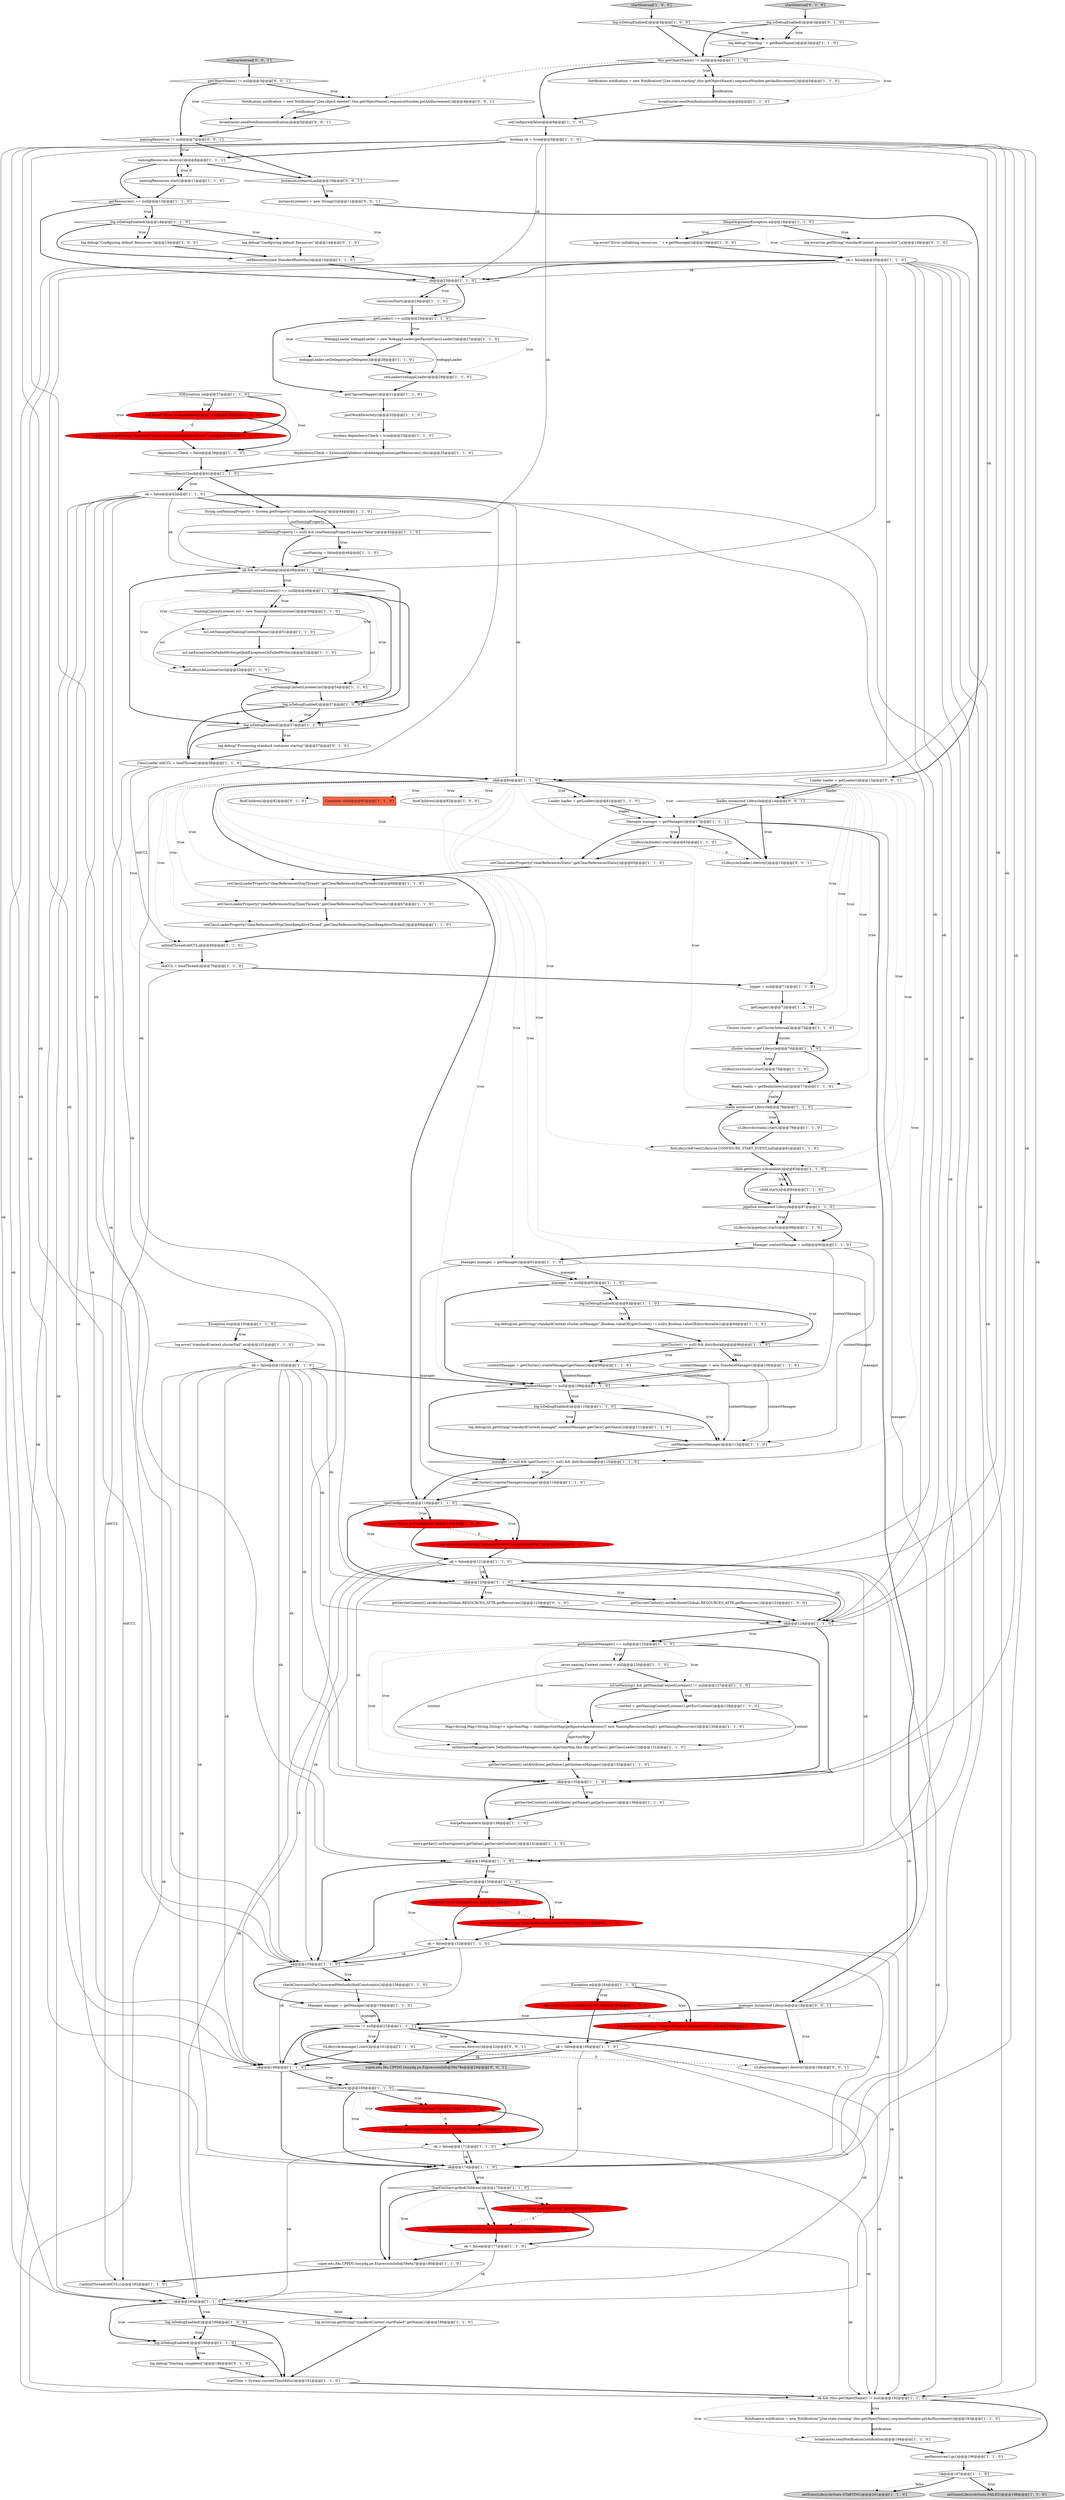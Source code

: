 digraph {
112 [style = filled, label = "setInstanceManager(new DefaultInstanceManager(context,injectionMap,this,this.getClass().getClassLoader()))@@@131@@@['1', '1', '0']", fillcolor = white, shape = ellipse image = "AAA0AAABBB1BBB"];
80 [style = filled, label = "log.isDebugEnabled()@@@57@@@['1', '1', '0']", fillcolor = white, shape = diamond image = "AAA0AAABBB1BBB"];
144 [style = filled, label = "findChildren()@@@82@@@['0', '1', '0']", fillcolor = white, shape = ellipse image = "AAA0AAABBB2BBB"];
86 [style = filled, label = "!ok@@@197@@@['1', '1', '0']", fillcolor = white, shape = diamond image = "AAA0AAABBB1BBB"];
126 [style = filled, label = "ok@@@123@@@['1', '1', '0']", fillcolor = white, shape = diamond image = "AAA0AAABBB1BBB"];
10 [style = filled, label = "!dependencyCheck@@@41@@@['1', '1', '0']", fillcolor = white, shape = diamond image = "AAA0AAABBB1BBB"];
72 [style = filled, label = "super.edu.fdu.CPPDG.tinypdg.pe.ExpressionInfo@59a6a7@@@180@@@['1', '1', '0']", fillcolor = white, shape = ellipse image = "AAA0AAABBB1BBB"];
107 [style = filled, label = "((Lifecycle)loader).start()@@@63@@@['1', '1', '0']", fillcolor = white, shape = ellipse image = "AAA0AAABBB1BBB"];
160 [style = filled, label = "resources.destroy()@@@22@@@['0', '0', '1']", fillcolor = white, shape = ellipse image = "AAA0AAABBB3BBB"];
13 [style = filled, label = "dependencyCheck = false@@@39@@@['1', '1', '0']", fillcolor = white, shape = ellipse image = "AAA0AAABBB1BBB"];
69 [style = filled, label = "NamingContextListener ncl = new NamingContextListener()@@@50@@@['1', '1', '0']", fillcolor = white, shape = ellipse image = "AAA0AAABBB1BBB"];
95 [style = filled, label = "log.debug(sm.getString(\"standardContext.manager\",contextManager.getClass().getName()))@@@111@@@['1', '1', '0']", fillcolor = white, shape = ellipse image = "AAA0AAABBB1BBB"];
28 [style = filled, label = "ok && isUseNaming()@@@48@@@['1', '1', '0']", fillcolor = white, shape = diamond image = "AAA0AAABBB1BBB"];
30 [style = filled, label = "boolean ok = true@@@9@@@['1', '1', '0']", fillcolor = white, shape = ellipse image = "AAA0AAABBB1BBB"];
89 [style = filled, label = "fireLifecycleEvent(Lifecycle.CONFIGURE_START_EVENT,null)@@@81@@@['1', '1', '0']", fillcolor = white, shape = ellipse image = "AAA0AAABBB1BBB"];
123 [style = filled, label = "setClassLoaderProperty(\"clearReferencesStopTimerThreads\",getClearReferencesStopTimerThreads())@@@67@@@['1', '1', '0']", fillcolor = white, shape = ellipse image = "AAA0AAABBB1BBB"];
92 [style = filled, label = "Cluster cluster = getClusterInternal()@@@73@@@['1', '1', '0']", fillcolor = white, shape = ellipse image = "AAA0AAABBB1BBB"];
18 [style = filled, label = "unbindThread(oldCCL)@@@69@@@['1', '1', '0']", fillcolor = white, shape = ellipse image = "AAA0AAABBB1BBB"];
45 [style = filled, label = "ok@@@185@@@['1', '1', '0']", fillcolor = white, shape = diamond image = "AAA0AAABBB1BBB"];
141 [style = filled, label = "log.error(sm.getString(\"standardContext.extensionValidationError\"),ioe)@@@38@@@['0', '1', '0']", fillcolor = red, shape = ellipse image = "AAA1AAABBB2BBB"];
47 [style = filled, label = "getInstanceManager() == null@@@125@@@['1', '1', '0']", fillcolor = white, shape = diamond image = "AAA0AAABBB1BBB"];
56 [style = filled, label = "setConfigured(false)@@@8@@@['1', '1', '0']", fillcolor = white, shape = ellipse image = "AAA0AAABBB1BBB"];
20 [style = filled, label = "ok@@@23@@@['1', '1', '0']", fillcolor = white, shape = diamond image = "AAA0AAABBB1BBB"];
55 [style = filled, label = "ok = false@@@166@@@['1', '1', '0']", fillcolor = white, shape = ellipse image = "AAA0AAABBB1BBB"];
136 [style = filled, label = "isUseNaming() && getNamingContextListener() != null@@@127@@@['1', '1', '0']", fillcolor = white, shape = diamond image = "AAA0AAABBB1BBB"];
22 [style = filled, label = "getCluster().registerManager(manager)@@@116@@@['1', '1', '0']", fillcolor = white, shape = ellipse image = "AAA0AAABBB1BBB"];
37 [style = filled, label = "!filterStart()@@@169@@@['1', '1', '0']", fillcolor = white, shape = diamond image = "AAA0AAABBB1BBB"];
66 [style = filled, label = "log.debug(sm.getString(\"standardContext.cluster.noManager\",Boolean.valueOf((getCluster() != null)),Boolean.valueOf(distributable)))@@@94@@@['1', '1', '0']", fillcolor = white, shape = ellipse image = "AAA0AAABBB1BBB"];
109 [style = filled, label = "oldCCL = bindThread()@@@70@@@['1', '1', '0']", fillcolor = white, shape = ellipse image = "AAA0AAABBB1BBB"];
143 [style = filled, label = "log.isDebugEnabled()@@@3@@@['0', '1', '0']", fillcolor = white, shape = diamond image = "AAA0AAABBB2BBB"];
11 [style = filled, label = "setManager(contextManager)@@@113@@@['1', '1', '0']", fillcolor = white, shape = ellipse image = "AAA0AAABBB1BBB"];
81 [style = filled, label = "((Lifecycle)cluster).start()@@@75@@@['1', '1', '0']", fillcolor = white, shape = ellipse image = "AAA0AAABBB1BBB"];
108 [style = filled, label = "ClassLoader oldCCL = bindThread()@@@58@@@['1', '1', '0']", fillcolor = white, shape = ellipse image = "AAA0AAABBB1BBB"];
87 [style = filled, label = "ok = false@@@102@@@['1', '1', '0']", fillcolor = white, shape = ellipse image = "AAA0AAABBB1BBB"];
149 [style = filled, label = "log.error(sm.getString(\"standardContext.resourcesInit\"),e)@@@19@@@['0', '1', '0']", fillcolor = white, shape = ellipse image = "AAA0AAABBB2BBB"];
29 [style = filled, label = "resources != null@@@21@@@['1', '1', '1']", fillcolor = white, shape = diamond image = "AAA0AAABBB1BBB"];
75 [style = filled, label = "ncl.setName(getNamingContextName())@@@51@@@['1', '1', '0']", fillcolor = white, shape = ellipse image = "AAA0AAABBB1BBB"];
58 [style = filled, label = "Manager contextManager = null@@@90@@@['1', '1', '0']", fillcolor = white, shape = ellipse image = "AAA0AAABBB1BBB"];
84 [style = filled, label = "ok = false@@@121@@@['1', '1', '0']", fillcolor = white, shape = ellipse image = "AAA0AAABBB1BBB"];
116 [style = filled, label = "setClassLoaderProperty(\"clearReferencesHttpClientKeepAliveThread\",getClearReferencesHttpClientKeepAliveThread())@@@68@@@['1', '1', '0']", fillcolor = white, shape = ellipse image = "AAA0AAABBB1BBB"];
90 [style = filled, label = "manager == null@@@92@@@['1', '1', '0']", fillcolor = white, shape = diamond image = "AAA0AAABBB1BBB"];
162 [style = filled, label = "instanceListeners = new String((((@@@11@@@['0', '0', '1']", fillcolor = white, shape = ellipse image = "AAA0AAABBB3BBB"];
152 [style = filled, label = "Loader loader = getLoader()@@@13@@@['0', '0', '1']", fillcolor = white, shape = ellipse image = "AAA0AAABBB3BBB"];
39 [style = filled, label = "ok@@@135@@@['1', '1', '0']", fillcolor = white, shape = diamond image = "AAA0AAABBB1BBB"];
41 [style = filled, label = "ok = false@@@20@@@['1', '1', '0']", fillcolor = white, shape = ellipse image = "AAA0AAABBB1BBB"];
0 [style = filled, label = "boolean dependencyCheck = true@@@33@@@['1', '1', '0']", fillcolor = white, shape = ellipse image = "AAA0AAABBB1BBB"];
150 [style = filled, label = "log.error(sm.getString(\"standardContext.listenerFail\"))@@@151@@@['0', '1', '0']", fillcolor = red, shape = ellipse image = "AAA1AAABBB2BBB"];
70 [style = filled, label = "setState(LifecycleState.STARTING)@@@201@@@['1', '1', '0']", fillcolor = lightgray, shape = ellipse image = "AAA0AAABBB1BBB"];
71 [style = filled, label = "String useNamingProperty = System.getProperty(\"catalina.useNaming\")@@@44@@@['1', '1', '0']", fillcolor = white, shape = ellipse image = "AAA0AAABBB1BBB"];
101 [style = filled, label = "ok@@@168@@@['1', '1', '0']", fillcolor = white, shape = diamond image = "AAA0AAABBB1BBB"];
140 [style = filled, label = "getServletContext().setAttribute(Globals.RESOURCES_ATTR,getResources())@@@123@@@['0', '1', '0']", fillcolor = white, shape = ellipse image = "AAA0AAABBB2BBB"];
118 [style = filled, label = "Container child@@@82@@@['1', '1', '0']", fillcolor = tomato, shape = box image = "AAA0AAABBB1BBB"];
68 [style = filled, label = "(useNamingProperty != null) && (useNamingProperty.equals(\"false\"))@@@45@@@['1', '1', '0']", fillcolor = white, shape = diamond image = "AAA0AAABBB1BBB"];
62 [style = filled, label = "getServletContext().setAttribute(.getName(),getJarScanner())@@@136@@@['1', '1', '0']", fillcolor = white, shape = ellipse image = "AAA0AAABBB1BBB"];
85 [style = filled, label = "useNaming = false@@@46@@@['1', '1', '0']", fillcolor = white, shape = ellipse image = "AAA0AAABBB1BBB"];
21 [style = filled, label = "IOException ioe@@@37@@@['1', '1', '0']", fillcolor = white, shape = diamond image = "AAA0AAABBB1BBB"];
4 [style = filled, label = "ok@@@124@@@['1', '1', '0']", fillcolor = white, shape = diamond image = "AAA0AAABBB1BBB"];
77 [style = filled, label = "checkConstraintsForUncoveredMethods(findConstraints())@@@156@@@['1', '1', '0']", fillcolor = white, shape = ellipse image = "AAA0AAABBB1BBB"];
163 [style = filled, label = "loader instanceof Lifecycle@@@14@@@['0', '0', '1']", fillcolor = white, shape = diamond image = "AAA0AAABBB3BBB"];
99 [style = filled, label = "Manager manager = getManager()@@@17@@@['1', '1', '1']", fillcolor = white, shape = ellipse image = "AAA0AAABBB1BBB"];
158 [style = filled, label = "super.edu.fdu.CPPDG.tinypdg.pe.ExpressionInfo@59a78e@@@24@@@['0', '0', '1']", fillcolor = lightgray, shape = ellipse image = "AAA0AAABBB3BBB"];
32 [style = filled, label = "child.start()@@@84@@@['1', '1', '0']", fillcolor = white, shape = ellipse image = "AAA0AAABBB1BBB"];
54 [style = filled, label = "!getConfigured()@@@119@@@['1', '1', '0']", fillcolor = white, shape = diamond image = "AAA0AAABBB1BBB"];
96 [style = filled, label = "startTime = System.currentTimeMillis()@@@191@@@['1', '1', '0']", fillcolor = white, shape = ellipse image = "AAA0AAABBB1BBB"];
125 [style = filled, label = "ncl.setExceptionOnFailedWrite(getJndiExceptionOnFailedWrite())@@@52@@@['1', '1', '0']", fillcolor = white, shape = ellipse image = "AAA0AAABBB1BBB"];
36 [style = filled, label = "log.debug(\"Configuring default Resources\")@@@14@@@['1', '0', '0']", fillcolor = white, shape = ellipse image = "AAA0AAABBB1BBB"];
148 [style = filled, label = "log.error(sm.getString(\"standardContext.managerFail\"),e)@@@165@@@['0', '1', '0']", fillcolor = red, shape = ellipse image = "AAA1AAABBB2BBB"];
17 [style = filled, label = "pipeline instanceof Lifecycle@@@87@@@['1', '1', '0']", fillcolor = white, shape = diamond image = "AAA0AAABBB1BBB"];
35 [style = filled, label = "getServletContext().setAttribute(Globals.RESOURCES_ATTR,getResources())@@@123@@@['1', '0', '0']", fillcolor = white, shape = ellipse image = "AAA0AAABBB1BBB"];
122 [style = filled, label = "log.error(\"Error loadOnStartup\")@@@176@@@['1', '0', '0']", fillcolor = red, shape = ellipse image = "AAA1AAABBB1BBB"];
142 [style = filled, label = "log.error(sm.getString(\"standardContext.configurationFail\"))@@@120@@@['0', '1', '0']", fillcolor = red, shape = ellipse image = "AAA1AAABBB2BBB"];
2 [style = filled, label = "Notification notification = new Notification(\"j2ee.state.running\",this.getObjectName(),sequenceNumber.getAndIncrement())@@@193@@@['1', '1', '0']", fillcolor = white, shape = ellipse image = "AAA0AAABBB1BBB"];
106 [style = filled, label = "{unbindThread(oldCCL)}@@@182@@@['1', '1', '0']", fillcolor = white, shape = ellipse image = "AAA0AAABBB1BBB"];
131 [style = filled, label = "contextManager = new StandardManager()@@@106@@@['1', '1', '0']", fillcolor = white, shape = ellipse image = "AAA0AAABBB1BBB"];
159 [style = filled, label = "namingResources != null@@@7@@@['0', '0', '1']", fillcolor = white, shape = diamond image = "AAA0AAABBB3BBB"];
93 [style = filled, label = "broadcaster.sendNotification(notification)@@@194@@@['1', '1', '0']", fillcolor = white, shape = ellipse image = "AAA0AAABBB1BBB"];
64 [style = filled, label = "Exception ex@@@100@@@['1', '1', '0']", fillcolor = white, shape = diamond image = "AAA0AAABBB1BBB"];
110 [style = filled, label = "setClassLoaderProperty(\"clearReferencesStopThreads\",getClearReferencesStopThreads())@@@66@@@['1', '1', '0']", fillcolor = white, shape = ellipse image = "AAA0AAABBB1BBB"];
119 [style = filled, label = "ok = false@@@171@@@['1', '1', '0']", fillcolor = white, shape = ellipse image = "AAA0AAABBB1BBB"];
132 [style = filled, label = "setState(LifecycleState.FAILED)@@@198@@@['1', '1', '0']", fillcolor = lightgray, shape = ellipse image = "AAA0AAABBB1BBB"];
154 [style = filled, label = "destroyInternal['0', '0', '1']", fillcolor = lightgray, shape = diamond image = "AAA0AAABBB3BBB"];
124 [style = filled, label = "dependencyCheck = ExtensionValidator.validateApplication(getResources(),this)@@@35@@@['1', '1', '0']", fillcolor = white, shape = ellipse image = "AAA0AAABBB1BBB"];
26 [style = filled, label = "ok = false@@@152@@@['1', '1', '0']", fillcolor = white, shape = ellipse image = "AAA0AAABBB1BBB"];
113 [style = filled, label = "ok@@@149@@@['1', '1', '0']", fillcolor = white, shape = diamond image = "AAA0AAABBB1BBB"];
31 [style = filled, label = "log.isDebugEnabled()@@@57@@@['1', '0', '0']", fillcolor = white, shape = diamond image = "AAA0AAABBB1BBB"];
3 [style = filled, label = "log.isDebugEnabled()@@@3@@@['1', '0', '0']", fillcolor = white, shape = diamond image = "AAA0AAABBB1BBB"];
42 [style = filled, label = "ok@@@155@@@['1', '1', '0']", fillcolor = white, shape = diamond image = "AAA0AAABBB1BBB"];
19 [style = filled, label = "setClassLoaderProperty(\"clearReferencesStatic\",getClearReferencesStatic())@@@65@@@['1', '1', '0']", fillcolor = white, shape = ellipse image = "AAA0AAABBB1BBB"];
40 [style = filled, label = "log.error(\"Error listenerStart\")@@@151@@@['1', '0', '0']", fillcolor = red, shape = ellipse image = "AAA1AAABBB1BBB"];
134 [style = filled, label = "log.debug(\"Starting \" + getBaseName())@@@3@@@['1', '1', '0']", fillcolor = white, shape = ellipse image = "AAA0AAABBB1BBB"];
15 [style = filled, label = "setNamingContextListener(ncl)@@@54@@@['1', '1', '0']", fillcolor = white, shape = ellipse image = "AAA0AAABBB1BBB"];
98 [style = filled, label = "namingResources.start()@@@11@@@['1', '1', '0']", fillcolor = white, shape = ellipse image = "AAA0AAABBB1BBB"];
155 [style = filled, label = "manager instanceof Lifecycle@@@18@@@['0', '0', '1']", fillcolor = white, shape = diamond image = "AAA0AAABBB3BBB"];
135 [style = filled, label = "Loader loader = getLoader()@@@61@@@['1', '1', '0']", fillcolor = white, shape = ellipse image = "AAA0AAABBB1BBB"];
153 [style = filled, label = "((Lifecycle)loader).destroy()@@@15@@@['0', '0', '1']", fillcolor = white, shape = ellipse image = "AAA0AAABBB3BBB"];
9 [style = filled, label = "startInternal['1', '0', '0']", fillcolor = lightgray, shape = diamond image = "AAA0AAABBB1BBB"];
127 [style = filled, label = "entry.getKey().onStartup(entry.getValue(),getServletContext())@@@141@@@['1', '1', '0']", fillcolor = white, shape = ellipse image = "AAA0AAABBB1BBB"];
83 [style = filled, label = "contextManager = getCluster().createManager(getName())@@@98@@@['1', '1', '0']", fillcolor = white, shape = ellipse image = "AAA0AAABBB1BBB"];
133 [style = filled, label = "!loadOnStartup(findChildren())@@@175@@@['1', '1', '0']", fillcolor = white, shape = diamond image = "AAA0AAABBB1BBB"];
61 [style = filled, label = "getResources().gc()@@@196@@@['1', '1', '0']", fillcolor = white, shape = ellipse image = "AAA0AAABBB1BBB"];
129 [style = filled, label = "Notification notification = new Notification(\"j2ee.state.starting\",this.getObjectName(),sequenceNumber.getAndIncrement())@@@5@@@['1', '1', '0']", fillcolor = white, shape = ellipse image = "AAA0AAABBB1BBB"];
111 [style = filled, label = "log.error(\"Error getConfigured\")@@@120@@@['1', '0', '0']", fillcolor = red, shape = ellipse image = "AAA1AAABBB1BBB"];
114 [style = filled, label = "log.error(\"Error in dependencyCheck\",ioe)@@@38@@@['1', '0', '0']", fillcolor = red, shape = ellipse image = "AAA1AAABBB1BBB"];
76 [style = filled, label = "setLoader(webappLoader)@@@29@@@['1', '1', '0']", fillcolor = white, shape = ellipse image = "AAA0AAABBB1BBB"];
8 [style = filled, label = "contextManager != null@@@109@@@['1', '1', '0']", fillcolor = white, shape = diamond image = "AAA0AAABBB1BBB"];
44 [style = filled, label = "manager != null && (getCluster() != null) && distributable@@@115@@@['1', '1', '0']", fillcolor = white, shape = diamond image = "AAA0AAABBB1BBB"];
103 [style = filled, label = "log.error(\"Error initializing resources: \" + e.getMessage())@@@19@@@['1', '0', '0']", fillcolor = white, shape = ellipse image = "AAA0AAABBB1BBB"];
164 [style = filled, label = "getObjectName() != null@@@3@@@['0', '0', '1']", fillcolor = white, shape = diamond image = "AAA0AAABBB3BBB"];
100 [style = filled, label = "!child.getState().isAvailable()@@@83@@@['1', '1', '0']", fillcolor = white, shape = diamond image = "AAA0AAABBB1BBB"];
27 [style = filled, label = "((Lifecycle)realm).start()@@@79@@@['1', '1', '0']", fillcolor = white, shape = ellipse image = "AAA0AAABBB1BBB"];
7 [style = filled, label = "log.error(\"Error manager.start()\",e)@@@165@@@['1', '0', '0']", fillcolor = red, shape = ellipse image = "AAA1AAABBB1BBB"];
25 [style = filled, label = "((Lifecycle)pipeline).start()@@@88@@@['1', '1', '0']", fillcolor = white, shape = ellipse image = "AAA0AAABBB1BBB"];
53 [style = filled, label = "(getCluster() != null) && distributable@@@96@@@['1', '1', '0']", fillcolor = white, shape = diamond image = "AAA0AAABBB1BBB"];
60 [style = filled, label = "log.isDebugEnabled()@@@110@@@['1', '1', '0']", fillcolor = white, shape = diamond image = "AAA0AAABBB1BBB"];
117 [style = filled, label = "IllegalArgumentException e@@@18@@@['1', '1', '0']", fillcolor = white, shape = diamond image = "AAA0AAABBB1BBB"];
16 [style = filled, label = "Manager manager = getManager()@@@91@@@['1', '1', '0']", fillcolor = white, shape = ellipse image = "AAA0AAABBB1BBB"];
157 [style = filled, label = "Notification notification = new Notification(\"j2ee.object.deleted\",this.getObjectName(),sequenceNumber.getAndIncrement())@@@4@@@['0', '0', '1']", fillcolor = white, shape = ellipse image = "AAA0AAABBB3BBB"];
34 [style = filled, label = "getNamingContextListener() == null@@@49@@@['1', '1', '0']", fillcolor = white, shape = diamond image = "AAA0AAABBB1BBB"];
73 [style = filled, label = "context = getNamingContextListener().getEnvContext()@@@128@@@['1', '1', '0']", fillcolor = white, shape = ellipse image = "AAA0AAABBB1BBB"];
33 [style = filled, label = "resourcesStart()@@@24@@@['1', '1', '0']", fillcolor = white, shape = ellipse image = "AAA0AAABBB1BBB"];
49 [style = filled, label = "log.error(\"standardContext.clusterFail\",ex)@@@101@@@['1', '1', '0']", fillcolor = white, shape = ellipse image = "AAA0AAABBB1BBB"];
104 [style = filled, label = "log.isDebugEnabled()@@@14@@@['1', '1', '0']", fillcolor = white, shape = diamond image = "AAA0AAABBB1BBB"];
1 [style = filled, label = "namingResources.destroy()@@@8@@@['1', '1', '1']", fillcolor = white, shape = ellipse image = "AAA0AAABBB1BBB"];
78 [style = filled, label = "log.isDebugEnabled()@@@186@@@['1', '0', '0']", fillcolor = white, shape = diamond image = "AAA0AAABBB1BBB"];
88 [style = filled, label = "addLifecycleListener(ncl)@@@53@@@['1', '1', '0']", fillcolor = white, shape = ellipse image = "AAA0AAABBB1BBB"];
50 [style = filled, label = "((Lifecycle)manager).start()@@@161@@@['1', '1', '0']", fillcolor = white, shape = ellipse image = "AAA0AAABBB1BBB"];
23 [style = filled, label = "Manager manager = getManager()@@@159@@@['1', '1', '0']", fillcolor = white, shape = ellipse image = "AAA0AAABBB1BBB"];
52 [style = filled, label = "cluster instanceof Lifecycle@@@74@@@['1', '1', '0']", fillcolor = white, shape = diamond image = "AAA0AAABBB1BBB"];
120 [style = filled, label = "getCharsetMapper()@@@31@@@['1', '1', '0']", fillcolor = white, shape = ellipse image = "AAA0AAABBB1BBB"];
24 [style = filled, label = "log.isDebugEnabled()@@@93@@@['1', '1', '0']", fillcolor = white, shape = diamond image = "AAA0AAABBB1BBB"];
161 [style = filled, label = "broadcaster.sendNotification(notification)@@@5@@@['0', '0', '1']", fillcolor = white, shape = ellipse image = "AAA0AAABBB3BBB"];
105 [style = filled, label = "log.isDebugEnabled()@@@186@@@['1', '1', '0']", fillcolor = white, shape = diamond image = "AAA0AAABBB1BBB"];
57 [style = filled, label = "getLoader() == null@@@26@@@['1', '1', '0']", fillcolor = white, shape = diamond image = "AAA0AAABBB1BBB"];
130 [style = filled, label = "log.error(sm.getString(\"standardContext.startFailed\",getName()))@@@189@@@['1', '1', '0']", fillcolor = white, shape = ellipse image = "AAA0AAABBB1BBB"];
59 [style = filled, label = "!listenerStart()@@@150@@@['1', '1', '0']", fillcolor = white, shape = diamond image = "AAA0AAABBB1BBB"];
97 [style = filled, label = "this.getObjectName() != null@@@4@@@['1', '1', '0']", fillcolor = white, shape = diamond image = "AAA0AAABBB1BBB"];
5 [style = filled, label = "Realm realm = getRealmInternal()@@@77@@@['1', '1', '0']", fillcolor = white, shape = ellipse image = "AAA0AAABBB1BBB"];
138 [style = filled, label = "log.debug(\"Starting completed\")@@@186@@@['0', '1', '0']", fillcolor = white, shape = ellipse image = "AAA0AAABBB2BBB"];
51 [style = filled, label = "log.error(\"Error filterStart\")@@@170@@@['1', '0', '0']", fillcolor = red, shape = ellipse image = "AAA1AAABBB1BBB"];
121 [style = filled, label = "getLogger()@@@72@@@['1', '1', '0']", fillcolor = white, shape = ellipse image = "AAA0AAABBB1BBB"];
102 [style = filled, label = "WebappLoader webappLoader = new WebappLoader(getParentClassLoader())@@@27@@@['1', '1', '0']", fillcolor = white, shape = ellipse image = "AAA0AAABBB1BBB"];
63 [style = filled, label = "webappLoader.setDelegate(getDelegate())@@@28@@@['1', '1', '0']", fillcolor = white, shape = ellipse image = "AAA0AAABBB1BBB"];
147 [style = filled, label = "startInternal['0', '1', '0']", fillcolor = lightgray, shape = diamond image = "AAA0AAABBB2BBB"];
12 [style = filled, label = "ok = false@@@177@@@['1', '1', '0']", fillcolor = white, shape = ellipse image = "AAA0AAABBB1BBB"];
82 [style = filled, label = "realm instanceof Lifecycle@@@78@@@['1', '1', '0']", fillcolor = white, shape = diamond image = "AAA0AAABBB1BBB"];
146 [style = filled, label = "log.error(sm.getString(\"standardContext.servletFail\"))@@@176@@@['0', '1', '0']", fillcolor = red, shape = ellipse image = "AAA1AAABBB2BBB"];
137 [style = filled, label = "mergeParameters()@@@138@@@['1', '1', '0']", fillcolor = white, shape = ellipse image = "AAA0AAABBB1BBB"];
79 [style = filled, label = "Map<String,Map<String,String>> injectionMap = buildInjectionMap(getIgnoreAnnotations()? new NamingResourcesImpl(): getNamingResources())@@@130@@@['1', '1', '0']", fillcolor = white, shape = ellipse image = "AAA0AAABBB1BBB"];
139 [style = filled, label = "log.debug(\"Configuring default Resources\")@@@14@@@['0', '1', '0']", fillcolor = white, shape = ellipse image = "AAA0AAABBB2BBB"];
165 [style = filled, label = "((Lifecycle)manager).destroy()@@@19@@@['0', '0', '1']", fillcolor = white, shape = ellipse image = "AAA0AAABBB3BBB"];
128 [style = filled, label = "Exception e@@@164@@@['1', '1', '0']", fillcolor = white, shape = diamond image = "AAA0AAABBB1BBB"];
91 [style = filled, label = "postWorkDirectory()@@@32@@@['1', '1', '0']", fillcolor = white, shape = ellipse image = "AAA0AAABBB1BBB"];
43 [style = filled, label = "getServletContext().setAttribute(.getName(),getInstanceManager())@@@132@@@['1', '1', '0']", fillcolor = white, shape = ellipse image = "AAA0AAABBB1BBB"];
115 [style = filled, label = "ok@@@60@@@['1', '1', '0']", fillcolor = white, shape = diamond image = "AAA0AAABBB1BBB"];
67 [style = filled, label = "logger = null@@@71@@@['1', '1', '0']", fillcolor = white, shape = ellipse image = "AAA0AAABBB1BBB"];
151 [style = filled, label = "log.debug(\"Processing standard container startup\")@@@57@@@['0', '1', '0']", fillcolor = white, shape = ellipse image = "AAA0AAABBB2BBB"];
38 [style = filled, label = "ok && (this.getObjectName() != null)@@@192@@@['1', '1', '0']", fillcolor = white, shape = diamond image = "AAA0AAABBB1BBB"];
48 [style = filled, label = "setResources(new StandardRoot(this))@@@16@@@['1', '1', '0']", fillcolor = white, shape = ellipse image = "AAA0AAABBB1BBB"];
6 [style = filled, label = "ok@@@174@@@['1', '1', '0']", fillcolor = white, shape = diamond image = "AAA0AAABBB1BBB"];
156 [style = filled, label = "instanceListenersLock@@@10@@@['0', '0', '1']", fillcolor = white, shape = diamond image = "AAA0AAABBB3BBB"];
94 [style = filled, label = "getResources() == null@@@13@@@['1', '1', '0']", fillcolor = white, shape = diamond image = "AAA0AAABBB1BBB"];
65 [style = filled, label = "ok = false@@@42@@@['1', '1', '0']", fillcolor = white, shape = ellipse image = "AAA0AAABBB1BBB"];
46 [style = filled, label = "broadcaster.sendNotification(notification)@@@6@@@['1', '1', '0']", fillcolor = white, shape = ellipse image = "AAA0AAABBB1BBB"];
74 [style = filled, label = "findChildren()@@@82@@@['1', '0', '0']", fillcolor = white, shape = ellipse image = "AAA0AAABBB1BBB"];
145 [style = filled, label = "log.error(sm.getString(\"standardContext.filterFail\"))@@@170@@@['0', '1', '0']", fillcolor = red, shape = ellipse image = "AAA1AAABBB2BBB"];
14 [style = filled, label = "javax.naming.Context context = null@@@126@@@['1', '1', '0']", fillcolor = white, shape = ellipse image = "AAA0AAABBB1BBB"];
42->23 [style = bold, label=""];
29->158 [style = bold, label=""];
34->125 [style = dotted, label="true"];
38->93 [style = dotted, label="true"];
115->99 [style = dotted, label="true"];
84->38 [style = solid, label="ok"];
115->109 [style = dotted, label="true"];
32->100 [style = bold, label=""];
55->6 [style = solid, label="ok"];
30->45 [style = solid, label="ok"];
108->18 [style = solid, label="oldCCL"];
12->38 [style = solid, label="ok"];
37->145 [style = bold, label=""];
39->62 [style = dotted, label="true"];
30->38 [style = solid, label="ok"];
122->12 [style = bold, label=""];
14->136 [style = bold, label=""];
136->73 [style = bold, label=""];
126->140 [style = dotted, label="true"];
34->69 [style = bold, label=""];
114->13 [style = bold, label=""];
6->133 [style = bold, label=""];
24->53 [style = bold, label=""];
59->42 [style = bold, label=""];
140->4 [style = bold, label=""];
98->1 [style = dashed, label="0"];
58->11 [style = solid, label="contextManager"];
39->137 [style = bold, label=""];
87->101 [style = solid, label="ok"];
41->38 [style = solid, label="ok"];
19->110 [style = bold, label=""];
119->38 [style = solid, label="ok"];
34->31 [style = bold, label=""];
57->63 [style = dotted, label="true"];
100->17 [style = bold, label=""];
65->39 [style = solid, label="ok"];
26->101 [style = solid, label="ok"];
87->39 [style = solid, label="ok"];
115->5 [style = dotted, label="true"];
87->4 [style = solid, label="ok"];
128->7 [style = dotted, label="true"];
52->81 [style = dotted, label="true"];
71->68 [style = bold, label=""];
96->38 [style = bold, label=""];
21->141 [style = bold, label=""];
4->47 [style = bold, label=""];
32->17 [style = bold, label=""];
155->165 [style = dotted, label="true"];
93->61 [style = bold, label=""];
154->164 [style = bold, label=""];
23->29 [style = solid, label="manager"];
13->10 [style = bold, label=""];
44->54 [style = bold, label=""];
131->11 [style = solid, label="contextManager"];
117->103 [style = bold, label=""];
6->133 [style = dotted, label="true"];
153->99 [style = bold, label=""];
26->45 [style = solid, label="ok"];
3->97 [style = bold, label=""];
151->108 [style = bold, label=""];
51->145 [style = dashed, label="0"];
69->75 [style = bold, label=""];
69->88 [style = solid, label="ncl"];
33->57 [style = bold, label=""];
104->36 [style = bold, label=""];
107->19 [style = bold, label=""];
65->71 [style = bold, label=""];
29->101 [style = bold, label=""];
139->48 [style = bold, label=""];
80->108 [style = bold, label=""];
79->112 [style = bold, label=""];
17->25 [style = dotted, label="true"];
133->72 [style = bold, label=""];
30->101 [style = solid, label="ok"];
84->113 [style = solid, label="ok"];
16->22 [style = solid, label="manager"];
117->41 [style = dotted, label="true"];
49->87 [style = bold, label=""];
115->121 [style = dotted, label="true"];
12->72 [style = bold, label=""];
94->104 [style = bold, label=""];
30->115 [style = solid, label="ok"];
59->150 [style = bold, label=""];
95->11 [style = bold, label=""];
143->134 [style = dotted, label="true"];
37->51 [style = bold, label=""];
61->86 [style = bold, label=""];
161->159 [style = bold, label=""];
99->19 [style = bold, label=""];
141->13 [style = bold, label=""];
30->42 [style = solid, label="ok"];
59->40 [style = bold, label=""];
55->45 [style = solid, label="ok"];
81->5 [style = bold, label=""];
8->60 [style = dotted, label="true"];
31->108 [style = bold, label=""];
75->125 [style = bold, label=""];
37->119 [style = dotted, label="true"];
41->39 [style = solid, label="ok"];
60->95 [style = bold, label=""];
92->52 [style = bold, label=""];
55->38 [style = solid, label="ok"];
134->97 [style = bold, label=""];
54->142 [style = dotted, label="true"];
143->97 [style = bold, label=""];
157->161 [style = bold, label=""];
63->76 [style = bold, label=""];
123->116 [style = bold, label=""];
97->157 [style = dashed, label="0"];
65->42 [style = solid, label="ok"];
55->101 [style = solid, label="ok"];
64->87 [style = dotted, label="true"];
39->62 [style = bold, label=""];
20->57 [style = bold, label=""];
34->75 [style = dotted, label="true"];
82->27 [style = dotted, label="true"];
115->54 [style = bold, label=""];
16->90 [style = bold, label=""];
65->101 [style = solid, label="ok"];
65->6 [style = solid, label="ok"];
10->65 [style = dotted, label="true"];
159->156 [style = bold, label=""];
130->96 [style = bold, label=""];
104->139 [style = bold, label=""];
115->58 [style = dotted, label="true"];
8->44 [style = bold, label=""];
41->20 [style = bold, label=""];
117->149 [style = dotted, label="true"];
59->150 [style = dotted, label="true"];
128->148 [style = dotted, label="true"];
1->98 [style = bold, label=""];
78->96 [style = bold, label=""];
87->38 [style = solid, label="ok"];
41->101 [style = solid, label="ok"];
82->27 [style = bold, label=""];
148->55 [style = bold, label=""];
160->158 [style = bold, label=""];
40->26 [style = bold, label=""];
42->77 [style = bold, label=""];
84->6 [style = solid, label="ok"];
125->88 [style = bold, label=""];
113->42 [style = bold, label=""];
164->157 [style = bold, label=""];
18->109 [style = bold, label=""];
115->44 [style = dotted, label="true"];
11->44 [style = bold, label=""];
26->38 [style = solid, label="ok"];
21->141 [style = dotted, label="true"];
45->105 [style = bold, label=""];
117->149 [style = bold, label=""];
86->132 [style = bold, label=""];
133->122 [style = bold, label=""];
41->20 [style = solid, label="ok"];
115->8 [style = dotted, label="true"];
99->107 [style = bold, label=""];
7->55 [style = bold, label=""];
38->2 [style = bold, label=""];
163->99 [style = bold, label=""];
84->126 [style = solid, label="ok"];
47->43 [style = dotted, label="true"];
108->115 [style = bold, label=""];
100->32 [style = dotted, label="true"];
133->146 [style = bold, label=""];
12->45 [style = solid, label="ok"];
30->126 [style = solid, label="ok"];
10->65 [style = bold, label=""];
41->4 [style = solid, label="ok"];
87->113 [style = solid, label="ok"];
73->112 [style = solid, label="context"];
159->1 [style = dotted, label="true"];
133->122 [style = dotted, label="true"];
131->8 [style = bold, label=""];
149->41 [style = bold, label=""];
45->105 [style = dotted, label="true"];
82->89 [style = bold, label=""];
135->99 [style = bold, label=""];
90->24 [style = dotted, label="true"];
126->140 [style = bold, label=""];
59->40 [style = dotted, label="true"];
78->105 [style = dotted, label="true"];
4->47 [style = dotted, label="true"];
4->39 [style = bold, label=""];
17->58 [style = bold, label=""];
109->106 [style = solid, label="oldCCL"];
37->51 [style = dotted, label="true"];
101->6 [style = bold, label=""];
45->130 [style = dotted, label="false"];
103->41 [style = bold, label=""];
68->85 [style = dotted, label="true"];
133->12 [style = dotted, label="true"];
2->93 [style = solid, label="notification"];
115->118 [style = dotted, label="true"];
90->8 [style = bold, label=""];
68->85 [style = bold, label=""];
44->22 [style = dotted, label="true"];
156->162 [style = bold, label=""];
29->50 [style = bold, label=""];
24->66 [style = dotted, label="true"];
30->113 [style = solid, label="ok"];
53->83 [style = bold, label=""];
107->153 [style = dashed, label="0"];
115->90 [style = dotted, label="true"];
28->34 [style = bold, label=""];
77->23 [style = bold, label=""];
8->60 [style = bold, label=""];
57->120 [style = bold, label=""];
79->112 [style = solid, label="injectionMap"];
38->61 [style = bold, label=""];
20->33 [style = bold, label=""];
155->29 [style = bold, label=""];
21->114 [style = dotted, label="true"];
30->4 [style = solid, label="ok"];
48->20 [style = bold, label=""];
5->82 [style = solid, label="realm"];
115->135 [style = dotted, label="true"];
88->15 [style = bold, label=""];
120->91 [style = bold, label=""];
51->119 [style = bold, label=""];
142->84 [style = bold, label=""];
65->126 [style = solid, label="ok"];
29->160 [style = dotted, label="true"];
114->141 [style = dashed, label="0"];
105->138 [style = dotted, label="true"];
56->30 [style = bold, label=""];
136->73 [style = dotted, label="true"];
112->43 [style = bold, label=""];
157->161 [style = solid, label="notification"];
102->76 [style = solid, label="webappLoader"];
165->29 [style = bold, label=""];
58->8 [style = solid, label="contextManager"];
55->101 [style = bold, label=""];
99->155 [style = bold, label=""];
34->80 [style = bold, label=""];
84->45 [style = solid, label="ok"];
100->32 [style = bold, label=""];
30->28 [style = solid, label="ok"];
16->44 [style = solid, label="manager"];
65->113 [style = solid, label="ok"];
150->26 [style = bold, label=""];
115->52 [style = dotted, label="true"];
84->39 [style = solid, label="ok"];
27->89 [style = bold, label=""];
104->36 [style = dotted, label="true"];
47->136 [style = dotted, label="true"];
128->148 [style = bold, label=""];
57->102 [style = dotted, label="true"];
128->55 [style = dotted, label="true"];
117->103 [style = dotted, label="true"];
62->137 [style = bold, label=""];
147->143 [style = bold, label=""];
54->84 [style = dotted, label="true"];
28->80 [style = bold, label=""];
128->7 [style = bold, label=""];
41->6 [style = solid, label="ok"];
58->16 [style = bold, label=""];
91->0 [style = bold, label=""];
163->153 [style = dotted, label="true"];
115->67 [style = dotted, label="true"];
111->142 [style = dashed, label="0"];
47->39 [style = bold, label=""];
164->157 [style = dotted, label="true"];
152->163 [style = bold, label=""];
162->152 [style = bold, label=""];
52->5 [style = bold, label=""];
99->107 [style = dotted, label="true"];
65->38 [style = solid, label="ok"];
131->8 [style = solid, label="contextManager"];
84->101 [style = solid, label="ok"];
15->31 [style = bold, label=""];
156->162 [style = dotted, label="true"];
54->126 [style = bold, label=""];
115->100 [style = dotted, label="true"];
90->24 [style = bold, label=""];
29->50 [style = dotted, label="true"];
146->12 [style = bold, label=""];
129->46 [style = bold, label=""];
21->13 [style = dotted, label="true"];
31->80 [style = dotted, label="true"];
28->34 [style = dotted, label="true"];
34->69 [style = dotted, label="true"];
115->16 [style = dotted, label="true"];
87->8 [style = bold, label=""];
97->56 [style = bold, label=""];
46->56 [style = bold, label=""];
83->11 [style = solid, label="contextManager"];
126->4 [style = bold, label=""];
24->66 [style = bold, label=""];
92->52 [style = solid, label="cluster"];
28->31 [style = bold, label=""];
5->82 [style = bold, label=""];
115->74 [style = dotted, label="true"];
41->45 [style = solid, label="ok"];
126->35 [style = dotted, label="true"];
21->114 [style = bold, label=""];
14->112 [style = solid, label="context"];
111->84 [style = bold, label=""];
42->77 [style = dotted, label="true"];
54->111 [style = bold, label=""];
65->115 [style = solid, label="ok"];
113->59 [style = bold, label=""];
119->6 [style = bold, label=""];
119->45 [style = solid, label="ok"];
115->116 [style = dotted, label="true"];
122->146 [style = dashed, label="0"];
137->127 [style = bold, label=""];
34->15 [style = dotted, label="true"];
8->11 [style = dotted, label="true"];
40->150 [style = dashed, label="0"];
87->6 [style = solid, label="ok"];
68->28 [style = bold, label=""];
43->39 [style = bold, label=""];
47->112 [style = dotted, label="true"];
87->45 [style = solid, label="ok"];
106->45 [style = bold, label=""];
66->53 [style = bold, label=""];
86->132 [style = dotted, label="true"];
97->129 [style = dotted, label="true"];
105->138 [style = bold, label=""];
45->78 [style = dotted, label="true"];
37->6 [style = bold, label=""];
50->165 [style = dashed, label="0"];
1->94 [style = bold, label=""];
29->160 [style = bold, label=""];
115->144 [style = dotted, label="true"];
89->100 [style = bold, label=""];
110->123 [style = bold, label=""];
124->10 [style = bold, label=""];
1->98 [style = dotted, label="true"];
85->28 [style = bold, label=""];
99->155 [style = solid, label="manager"];
64->49 [style = bold, label=""];
145->119 [style = bold, label=""];
1->156 [style = bold, label=""];
152->163 [style = solid, label="loader"];
31->80 [style = bold, label=""];
121->92 [style = bold, label=""];
138->96 [style = bold, label=""];
104->48 [style = bold, label=""];
71->68 [style = solid, label="useNamingProperty"];
94->48 [style = dotted, label="true"];
54->111 [style = dotted, label="true"];
65->4 [style = solid, label="ok"];
90->53 [style = dotted, label="true"];
17->25 [style = bold, label=""];
30->20 [style = solid, label="ok"];
115->135 [style = bold, label=""];
41->28 [style = solid, label="ok"];
97->46 [style = dotted, label="true"];
84->126 [style = bold, label=""];
15->80 [style = bold, label=""];
133->146 [style = dotted, label="true"];
143->134 [style = bold, label=""];
155->165 [style = bold, label=""];
83->8 [style = solid, label="contextManager"];
164->159 [style = bold, label=""];
115->82 [style = dotted, label="true"];
23->29 [style = bold, label=""];
80->151 [style = dotted, label="true"];
115->92 [style = dotted, label="true"];
53->131 [style = bold, label=""];
54->142 [style = bold, label=""];
98->94 [style = bold, label=""];
67->121 [style = bold, label=""];
78->105 [style = bold, label=""];
72->106 [style = bold, label=""];
25->58 [style = bold, label=""];
30->6 [style = solid, label="ok"];
129->46 [style = solid, label="notification"];
119->6 [style = solid, label="ok"];
45->78 [style = bold, label=""];
87->42 [style = solid, label="ok"];
108->106 [style = solid, label="oldCCL"];
45->130 [style = bold, label=""];
26->42 [style = bold, label=""];
127->113 [style = bold, label=""];
97->129 [style = bold, label=""];
16->90 [style = solid, label="manager"];
135->99 [style = solid, label="loader"];
57->76 [style = dotted, label="true"];
115->89 [style = dotted, label="true"];
69->15 [style = solid, label="ncl"];
73->79 [style = bold, label=""];
3->134 [style = bold, label=""];
94->104 [style = dotted, label="true"];
113->59 [style = dotted, label="true"];
86->70 [style = dotted, label="false"];
115->110 [style = dotted, label="true"];
115->18 [style = dotted, label="true"];
52->81 [style = bold, label=""];
47->79 [style = dotted, label="true"];
34->88 [style = dotted, label="true"];
22->54 [style = bold, label=""];
44->22 [style = bold, label=""];
136->79 [style = bold, label=""];
50->101 [style = bold, label=""];
41->42 [style = solid, label="ok"];
115->123 [style = dotted, label="true"];
109->67 [style = bold, label=""];
2->93 [style = bold, label=""];
57->102 [style = bold, label=""];
26->6 [style = solid, label="ok"];
53->131 [style = dotted, label="false"];
3->134 [style = dotted, label="true"];
101->37 [style = dotted, label="true"];
105->96 [style = bold, label=""];
104->139 [style = dotted, label="true"];
53->83 [style = dotted, label="true"];
164->161 [style = dotted, label="true"];
26->42 [style = solid, label="ok"];
115->19 [style = dotted, label="true"];
37->145 [style = dotted, label="true"];
126->35 [style = bold, label=""];
20->33 [style = dotted, label="true"];
65->28 [style = solid, label="ok"];
86->70 [style = bold, label=""];
9->3 [style = bold, label=""];
0->124 [style = bold, label=""];
102->63 [style = bold, label=""];
163->153 [style = bold, label=""];
65->45 [style = solid, label="ok"];
94->20 [style = bold, label=""];
101->37 [style = bold, label=""];
115->17 [style = dotted, label="true"];
87->126 [style = solid, label="ok"];
10->71 [style = bold, label=""];
30->1 [style = bold, label=""];
64->49 [style = dotted, label="true"];
60->95 [style = dotted, label="true"];
159->1 [style = bold, label=""];
84->42 [style = solid, label="ok"];
116->18 [style = bold, label=""];
41->126 [style = solid, label="ok"];
35->4 [style = bold, label=""];
41->113 [style = solid, label="ok"];
41->115 [style = solid, label="ok"];
80->151 [style = bold, label=""];
6->72 [style = bold, label=""];
83->8 [style = bold, label=""];
59->26 [style = dotted, label="true"];
38->2 [style = dotted, label="true"];
36->48 [style = bold, label=""];
47->14 [style = dotted, label="true"];
84->4 [style = solid, label="ok"];
60->11 [style = bold, label=""];
30->39 [style = solid, label="ok"];
7->148 [style = dashed, label="0"];
76->120 [style = bold, label=""];
47->14 [style = bold, label=""];
}

